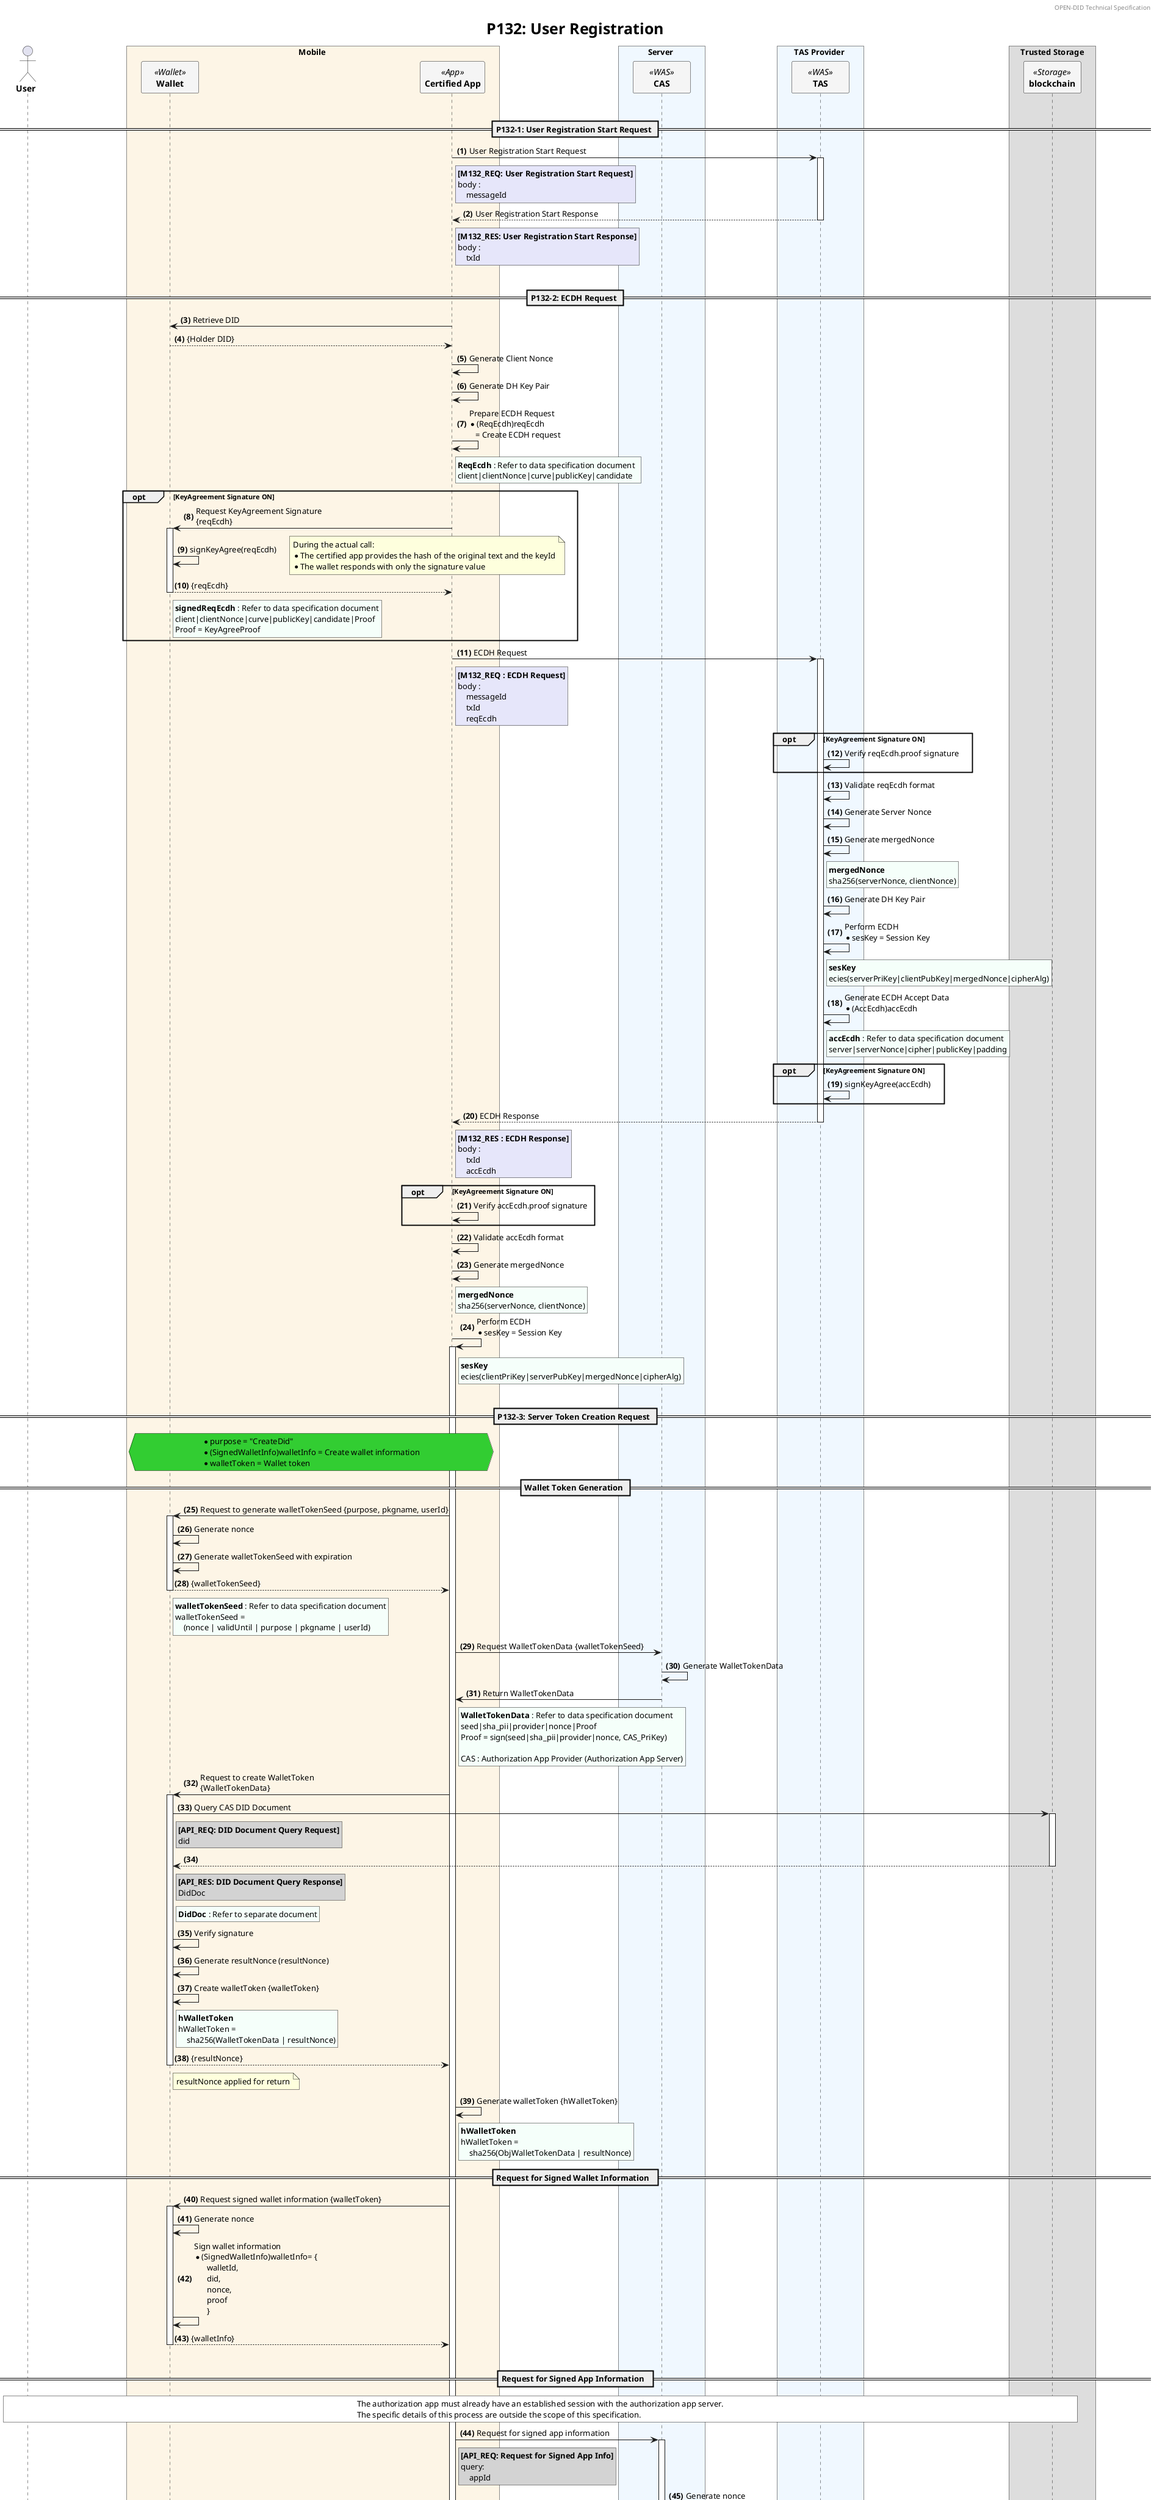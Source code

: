 @startuml P131_user_register

'- - - - - - - - - - - - - - - - - - - - - - - - - - - - - - - - - - - - - - - - - - - - - - - - - - - - - - - - - - -
' Settings
'- - - - - - - - - - - - - - - - - - - - - - - - - - - - - - - - - - - - - - - - - - - - - - - - - - - - - - - - - - -
'=== Header and Footer ===
header OPEN-DID Technical Specification
footer
  	Page %page% of %lastpage% at %date("yyyy-MM-dd hh:mm:ss")
end footer

'=== Title ===
title
	<size:25>P132: User Registration</size>
end title

'=== Options ===
autonumber "<b>(#)</b>"

'=== Panticipants ===
skinparam ParticipantPadding 20
skinparam BoxPadding 20
skinparam MaxMessageSize 500
skinparam MinClassWidth 80

actor "**User**" as USER

box Mobile #OldLace
    participant "**Wallet**" as WALLET <<Wallet>> #WhiteSmoke
    participant "**Certified App**" as CA <<App>> #WhiteSmoke    
end box

box Server #AliceBlue
    participant "**CAS**" as CAS <<WAS>> #WhiteSmoke
end box

box TAS Provider #AliceBlue
    participant "**TAS**" as TAS <<WAS>> #WhiteSmoke
end box

box Trusted Storage
    participant "**blockchain**" as BC <<Storage>> #WhiteSmoke
end box 

'- - - - - - - - - - - - - - - - - - - - - - - - - - - - - - - - - - - - - - - - - - - - - - - - - - - - - - - - - - -
' Constants
'- - - - - - - - - - - - - - - - - - - - - - - - - - - - - - - - - - - - - - - - - - - - - - - - - - - - - - - - - - -
!$refdoc = "Refer to separate document"
!$doc = "Refer to data specification document"

'- - - - - - - - - - - - - - - - - - - - - - - - - - - - - - - - - - - - - - - - - - - - - - - - - - - - - - - - - - -
' Content
'- - - - - - - - - - - - - - - - - - - - - - - - - - - - - - - - - - - - - - - - - - - - - - - - - - - - - - - - - - -
|||

== P132-1: User Registration Start Request ==
CA -> TAS++: User Registration Start Request
rnote right of CA #Lavender        
    **[M132_REQ: User Registration Start Request]**
    body : 
        messageId
end note

return User Registration Start Response
rnote right of CA #Lavender        
    **[M132_RES: User Registration Start Response]**
    body : 
        txId
end note

|||
== P132-2: ECDH Request ==
CA -> WALLET: Retrieve DID
return {Holder DID}
CA -> CA: Generate Client Nonce
CA -> CA: Generate DH Key Pair
CA -> CA: Prepare ECDH Request\
            \n* (ReqEcdh)reqEcdh\
            \n   = Create ECDH request

rnote right of CA #MintCream
    **ReqEcdh** : $doc  
    client|clientNonce|curve|publicKey|candidate
end note

opt KeyAgreement Signature ON
    CA -> WALLET ++: Request KeyAgreement Signature\n{reqEcdh}
        WALLET -> WALLET: signKeyAgree(reqEcdh)
        note right
            During the actual call:
            * The certified app provides the hash of the original text and the keyId
            * The wallet responds with only the signature value
        end note
    return {reqEcdh}
    rnote right of WALLET #MintCream
        **signedReqEcdh** : $doc
        client|clientNonce|curve|publicKey|candidate|Proof  
        Proof = KeyAgreeProof
    end note
end



CA -> TAS++ : ECDH Request
rnote right of CA #Lavender
    **[M132_REQ : ECDH Request]**
    body : 
        messageId
        txId
        reqEcdh
end note

    opt KeyAgreement Signature ON
        TAS -> TAS: Verify reqEcdh.proof signature
    end

    TAS -> TAS : Validate reqEcdh format
    TAS -> TAS : Generate Server Nonce
    TAS -> TAS : Generate mergedNonce
    rnote right of TAS #MintCream
        **mergedNonce**
        sha256(serverNonce, clientNonce)
    end note
    TAS -> TAS: Generate DH Key Pair

    TAS -> TAS: Perform ECDH\
                \n* sesKey = Session Key\

    rnote right of TAS #MintCream
        **sesKey**
        ecies(serverPriKey|clientPubKey|mergedNonce|cipherAlg)
    end note
    TAS -> TAS: Generate ECDH Accept Data\
                \n* (AccEcdh)accEcdh
    rnote right of TAS #MintCream
        **accEcdh** : $doc
        server|serverNonce|cipher|publicKey|padding
    end note
    opt KeyAgreement Signature ON
        TAS -> TAS: signKeyAgree(accEcdh)
    end

return ECDH Response
rnote right of CA #Lavender
    **[M132_RES : ECDH Response]**
    body : 
        txId
        accEcdh
end note

opt KeyAgreement Signature ON
    CA -> CA: Verify accEcdh.proof signature
end
CA -> CA : Validate accEcdh format
CA -> CA : Generate mergedNonce
rnote right of CA #MintCream
    **mergedNonce**
    sha256(serverNonce, clientNonce)
end note
CA -> CA: Perform ECDH\n* sesKey = Session Key

rnote right of CA #MintCream
    **sesKey**
    ecies(clientPriKey|serverPubKey|mergedNonce|cipherAlg)
end note

|||
== P132-3: Server Token Creation Request ==
hnote over CA, WALLET #LimeGreen
    * purpose = "CreateDid"
    * (SignedWalletInfo)walletInfo = Create wallet information
    * walletToken = Wallet token
end hnote
== Wallet Token Generation ==

activate CA

CA -> WALLET++ : Request to generate walletTokenSeed {purpose, pkgname, userId}
    WALLET -> WALLET : Generate nonce
    WALLET -> WALLET : Generate walletTokenSeed with expiration
return {walletTokenSeed}
rnote right of WALLET #MintCream
    **walletTokenSeed** : $doc
    walletTokenSeed = 
        (nonce | validUntil | purpose | pkgname | userId)
end note

CA -> CAS : Request WalletTokenData {walletTokenSeed}
CAS -> CAS : Generate WalletTokenData
CAS -> CA : Return WalletTokenData 
rnote right of CA #MintCream
    **WalletTokenData** : $doc
    seed|sha_pii|provider|nonce|Proof
    Proof = sign(seed|sha_pii|provider|nonce, CAS_PriKey)

    CAS : Authorization App Provider (Authorization App Server)
end note

CA -> WALLET++ : Request to create WalletToken \n{WalletTokenData}
    WALLET -> BC++ : Query CAS DID Document
    rnote right of WALLET #LightGray
        **[API_REQ: DID Document Query Request]**
        did
    end note

    return
    rnote right of WALLET #LightGray
        **[API_RES: DID Document Query Response]**
        DidDoc
    end note
    rnote right of WALLET #MintCream    
        **DidDoc** : $refdoc
    end note

    WALLET -> WALLET : Verify signature
    WALLET -> WALLET : Generate resultNonce (resultNonce)

    WALLET -> WALLET : Create walletToken {walletToken}
    rnote right of WALLET #MintCream
        **hWalletToken**
        hWalletToken =
            sha256(WalletTokenData | resultNonce)
    end note

    return {resultNonce}
    note right of WALLET : resultNonce applied for return

    CA -> CA : Generate walletToken {hWalletToken}
    rnote right of CA #MintCream
        **hWalletToken**
        hWalletToken = 
            sha256(ObjWalletTokenData | resultNonce)
    end note

== Request for Signed Wallet Information  ==
CA -> WALLET++ : Request signed wallet information {walletToken}
    WALLET -> WALLET: Generate nonce
    WALLET -> WALLET: Sign wallet information\
                \n* (SignedWalletInfo)walletInfo= {\
                \n      walletId,\
                \n      did,\
                \n      nonce,\
                \n      proof\
                \n      }
return {walletInfo}

|||
== Request for Signed App Information  ==
rnote across #white
    The authorization app must already have an established session with the authorization app server.
    The specific details of this process are outside the scope of this specification.
end note
CA -> CAS++ : Request for signed app information
rnote right of CA #LightGray        
    **[API_REQ: Request for Signed App Info]**
    query:
        appId
end note
    CAS -> CAS : Generate nonce
    CAS -> CAS : Sign app information\
            \n* (AttestedAppInfo)caAppInfo= {\
            \n      appId,\
            \n      provider,\
            \n      nonce,\
            \n      proof\
            \n      }
return Signed App Info Response {caAppInfo}
rnote right of CA #LightGray        
    **[API_REQ: Signed App Info Response]**
    body:
        attestedAppInfo
end note

|||
== Server Token Data Generation Request  ==
CA -> CA: Generate ServerTokenSeed\
        \n* (ServerTokenSeed)seed = {\
        \n     purpose = "CreateDid",\
        \n     walletInfo,\
        \n     caAppInfo\
        \n  }

CA -> TAS++ : Server token creation request
rnote right of CA #Lavender
    **[M132_REQ: Server Token Creation Request]**
    body : 
        messageId
        txId
        seed
end note


    TAS -> TAS: Verify signature\
            \n* Verify wallet signature\
            \n* Verify certified app provider signature

    TAS -> TAS: Extract information from seed\
            \n* appId = Certified app identifier\
            \n* walletId = Wallet identifier\
            \n* walletDid = Wallet DID\
            \n* walletProviderDid = Wallet provider DID

    TAS -> TAS: Verify if it matches the registered wallet information

    TAS -> TAS: Generate and store server token\
            \n* Create (ServerTokenData)std\
            \n* serverToken = sha256(std)

    TAS -> TAS: Encrypt response information\
            \n* iv = Generate IV\
            \n* tmp = enc(std, sesKey, iv)\
            \n* encStd = multibase(tmp)


return Server Token Creation Response
rnote right of CA #Lavender
    **[M132_RES : Server Token Creation Response]**
    body : 
        txId
        iv
        encStd
end note

|||
== Server Token Generation ==
CA -> CA: Decrypt encStd\
\n encStd = decodeMultibase(encStd)\
\n mergedNonce = clientNonce | serverNonce\
\n secretKey = { priKey<sub>CA</sub> | pubKey<sub>TAS</sub> }\
\n sharedSecret = dec(secretKey, mergedNonce)\
\n* std = dec(encStd, sharedSecret, iv)

CA -> CA: Calculate server token\
\n hServerToken = sha256(std)

|||
== User KYC  ==
rnote across #white
    After the user performs KYC, identifiers such as PII (Personally Identifiable Information) must be registered.
    This process is not covered in this specification.
end note

|||
== P132-4: User Registration Request ==

CA -> WALLET ++: User DID Key Creation Request\n{walletToken}
    WALLET -> WALLET: Validate walletToken

    USER -[#Blue]\ WALLET: Enter PIN
    WALLET -> WALLET: Generate PIN Key

    opt If the user prefers
        USER -[#Blue]\ WALLET: Fingerprint/Face Recognition
        WALLET -> WALLET: Generate BIO Key
    end

    WALLET -> WALLET: Generate key for key exchange
return OK

CA -> WALLET ++: User Registration Request\n{walletToken, serverToken}
    WALLET -> WALLET: Validate walletToken

    WALLET -> WALLET: (DidDoc)didDoc \
            \n  = Create DID Document
    WALLET -> WALLET: (OwnerDidDoc)ownerDidDoc\
            \n  = Sign with individual key (didDoc)
    WALLET -> WALLET: (SignedDidDoc)sgdDidDoc = {\
            \n   ownerDidDoc,\
            \n   wallet = Wallet information,\
            \n   nonce = Generate nonce\
            \n }
    WALLET -> WALLET: Wallet signature\
            \n* signAssert(sgdDidDoc)

    WALLET -> TAS ++: User Registration Request
    rnote right of WALLET #Lavender
        **[M132_REQ : User Registration Request]**
        body:
            messageId
            txId
            serverToken
            signedDidDoc
    end note
        TAS -> TAS: Validate serverToken

        TAS -> TAS: Verify signatures\
            \n* Verify wallet signature\
            \n* Verify individual key signature
        
        TAS -> TAS: (InvokedDidDoc)invDidDoc = {\
            \n   didDoc,\
            \n   controller = TAS information,\
            \n   nonce = Generate nonce\
            \n }

        TAS -> TAS: Controller signature\
            \n* signInvoke(invDidDoc)

        TAS -> BC ++: DID Registration Request\n{invDidDoc}
            BC -> BC: Verify Controller\nsignature
            BC -> BC: Register
        return OK

        TAS -> TAS: Store user mapping information in DB\
                \n* pii (Personal Identification Number)\
                \n* holderDid (User DID)\
                \n* walletId (Wallet identifier)\
                \n* appId (Certified app identifier)
        return User Registration Response
        rnote right of WALLET #Lavender
            **[M132_REQ : User Registration Response]**
            body:
                txId
        end note
return OK

|||
== P132-5: User Registration Completion ==
CA -> TAS++: User Registration Completion Request
rnote right of CA #Lavender        
    **[M132_REQ: User Registration Completion Request]**
    body:
        messageId
        txId
        serverToken
end note

    TAS -> TAS: Validate serverToken
    TAS -> TAS: Delete session information and close transaction

return User Registration Completion Response
rnote right of CA #Lavender        
    **[M132_RES: User Registration Completion Response]**
    body:
        txId
end note

|||
|||
@enduml

